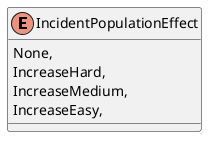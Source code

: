 @startuml
enum IncidentPopulationEffect {
    None,
    IncreaseHard,
    IncreaseMedium,
    IncreaseEasy,
}
@enduml
